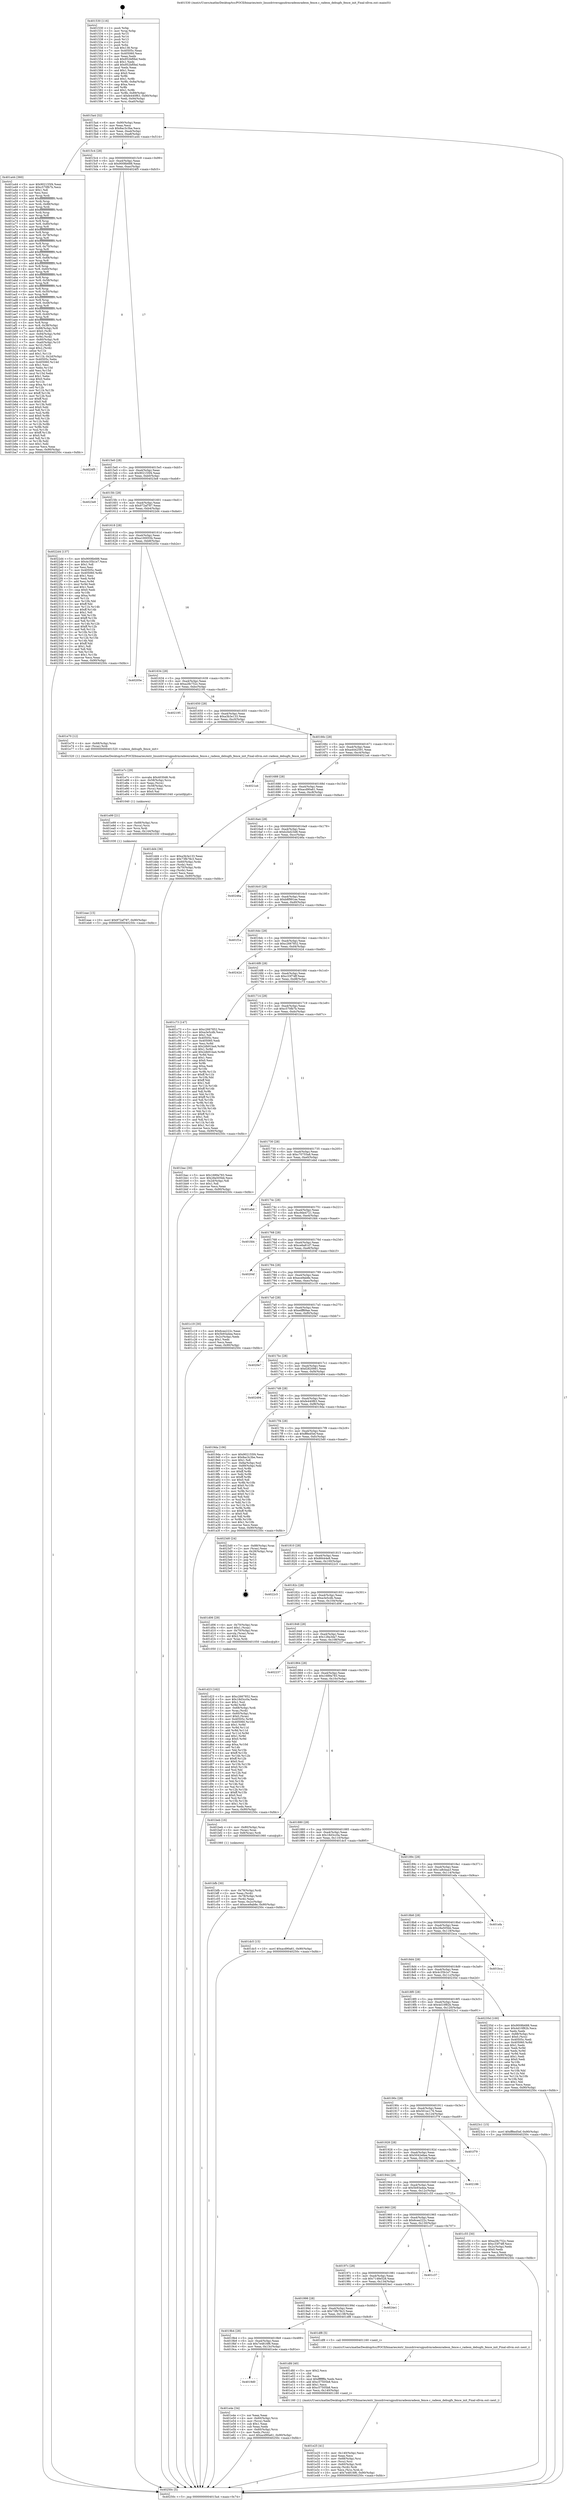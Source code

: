 digraph "0x401530" {
  label = "0x401530 (/mnt/c/Users/mathe/Desktop/tcc/POCII/binaries/extr_linuxdriversgpudrmradeonradeon_fence.c_radeon_debugfs_fence_init_Final-ollvm.out::main(0))"
  labelloc = "t"
  node[shape=record]

  Entry [label="",width=0.3,height=0.3,shape=circle,fillcolor=black,style=filled]
  "0x4015a4" [label="{
     0x4015a4 [32]\l
     | [instrs]\l
     &nbsp;&nbsp;0x4015a4 \<+6\>: mov -0x90(%rbp),%eax\l
     &nbsp;&nbsp;0x4015aa \<+2\>: mov %eax,%ecx\l
     &nbsp;&nbsp;0x4015ac \<+6\>: sub $0x8ac3c3be,%ecx\l
     &nbsp;&nbsp;0x4015b2 \<+6\>: mov %eax,-0xa4(%rbp)\l
     &nbsp;&nbsp;0x4015b8 \<+6\>: mov %ecx,-0xa8(%rbp)\l
     &nbsp;&nbsp;0x4015be \<+6\>: je 0000000000401a44 \<main+0x514\>\l
  }"]
  "0x401a44" [label="{
     0x401a44 [360]\l
     | [instrs]\l
     &nbsp;&nbsp;0x401a44 \<+5\>: mov $0x902155f4,%eax\l
     &nbsp;&nbsp;0x401a49 \<+5\>: mov $0xc570fb7b,%ecx\l
     &nbsp;&nbsp;0x401a4e \<+2\>: mov $0x1,%dl\l
     &nbsp;&nbsp;0x401a50 \<+2\>: xor %esi,%esi\l
     &nbsp;&nbsp;0x401a52 \<+3\>: mov %rsp,%rdi\l
     &nbsp;&nbsp;0x401a55 \<+4\>: add $0xfffffffffffffff0,%rdi\l
     &nbsp;&nbsp;0x401a59 \<+3\>: mov %rdi,%rsp\l
     &nbsp;&nbsp;0x401a5c \<+7\>: mov %rdi,-0x88(%rbp)\l
     &nbsp;&nbsp;0x401a63 \<+3\>: mov %rsp,%rdi\l
     &nbsp;&nbsp;0x401a66 \<+4\>: add $0xfffffffffffffff0,%rdi\l
     &nbsp;&nbsp;0x401a6a \<+3\>: mov %rdi,%rsp\l
     &nbsp;&nbsp;0x401a6d \<+3\>: mov %rsp,%r8\l
     &nbsp;&nbsp;0x401a70 \<+4\>: add $0xfffffffffffffff0,%r8\l
     &nbsp;&nbsp;0x401a74 \<+3\>: mov %r8,%rsp\l
     &nbsp;&nbsp;0x401a77 \<+4\>: mov %r8,-0x80(%rbp)\l
     &nbsp;&nbsp;0x401a7b \<+3\>: mov %rsp,%r8\l
     &nbsp;&nbsp;0x401a7e \<+4\>: add $0xfffffffffffffff0,%r8\l
     &nbsp;&nbsp;0x401a82 \<+3\>: mov %r8,%rsp\l
     &nbsp;&nbsp;0x401a85 \<+4\>: mov %r8,-0x78(%rbp)\l
     &nbsp;&nbsp;0x401a89 \<+3\>: mov %rsp,%r8\l
     &nbsp;&nbsp;0x401a8c \<+4\>: add $0xfffffffffffffff0,%r8\l
     &nbsp;&nbsp;0x401a90 \<+3\>: mov %r8,%rsp\l
     &nbsp;&nbsp;0x401a93 \<+4\>: mov %r8,-0x70(%rbp)\l
     &nbsp;&nbsp;0x401a97 \<+3\>: mov %rsp,%r8\l
     &nbsp;&nbsp;0x401a9a \<+4\>: add $0xfffffffffffffff0,%r8\l
     &nbsp;&nbsp;0x401a9e \<+3\>: mov %r8,%rsp\l
     &nbsp;&nbsp;0x401aa1 \<+4\>: mov %r8,-0x68(%rbp)\l
     &nbsp;&nbsp;0x401aa5 \<+3\>: mov %rsp,%r8\l
     &nbsp;&nbsp;0x401aa8 \<+4\>: add $0xfffffffffffffff0,%r8\l
     &nbsp;&nbsp;0x401aac \<+3\>: mov %r8,%rsp\l
     &nbsp;&nbsp;0x401aaf \<+4\>: mov %r8,-0x60(%rbp)\l
     &nbsp;&nbsp;0x401ab3 \<+3\>: mov %rsp,%r8\l
     &nbsp;&nbsp;0x401ab6 \<+4\>: add $0xfffffffffffffff0,%r8\l
     &nbsp;&nbsp;0x401aba \<+3\>: mov %r8,%rsp\l
     &nbsp;&nbsp;0x401abd \<+4\>: mov %r8,-0x58(%rbp)\l
     &nbsp;&nbsp;0x401ac1 \<+3\>: mov %rsp,%r8\l
     &nbsp;&nbsp;0x401ac4 \<+4\>: add $0xfffffffffffffff0,%r8\l
     &nbsp;&nbsp;0x401ac8 \<+3\>: mov %r8,%rsp\l
     &nbsp;&nbsp;0x401acb \<+4\>: mov %r8,-0x50(%rbp)\l
     &nbsp;&nbsp;0x401acf \<+3\>: mov %rsp,%r8\l
     &nbsp;&nbsp;0x401ad2 \<+4\>: add $0xfffffffffffffff0,%r8\l
     &nbsp;&nbsp;0x401ad6 \<+3\>: mov %r8,%rsp\l
     &nbsp;&nbsp;0x401ad9 \<+4\>: mov %r8,-0x48(%rbp)\l
     &nbsp;&nbsp;0x401add \<+3\>: mov %rsp,%r8\l
     &nbsp;&nbsp;0x401ae0 \<+4\>: add $0xfffffffffffffff0,%r8\l
     &nbsp;&nbsp;0x401ae4 \<+3\>: mov %r8,%rsp\l
     &nbsp;&nbsp;0x401ae7 \<+4\>: mov %r8,-0x40(%rbp)\l
     &nbsp;&nbsp;0x401aeb \<+3\>: mov %rsp,%r8\l
     &nbsp;&nbsp;0x401aee \<+4\>: add $0xfffffffffffffff0,%r8\l
     &nbsp;&nbsp;0x401af2 \<+3\>: mov %r8,%rsp\l
     &nbsp;&nbsp;0x401af5 \<+4\>: mov %r8,-0x38(%rbp)\l
     &nbsp;&nbsp;0x401af9 \<+7\>: mov -0x88(%rbp),%r8\l
     &nbsp;&nbsp;0x401b00 \<+7\>: movl $0x0,(%r8)\l
     &nbsp;&nbsp;0x401b07 \<+7\>: mov -0x94(%rbp),%r9d\l
     &nbsp;&nbsp;0x401b0e \<+3\>: mov %r9d,(%rdi)\l
     &nbsp;&nbsp;0x401b11 \<+4\>: mov -0x80(%rbp),%r8\l
     &nbsp;&nbsp;0x401b15 \<+7\>: mov -0xa0(%rbp),%r10\l
     &nbsp;&nbsp;0x401b1c \<+3\>: mov %r10,(%r8)\l
     &nbsp;&nbsp;0x401b1f \<+3\>: cmpl $0x2,(%rdi)\l
     &nbsp;&nbsp;0x401b22 \<+4\>: setne %r11b\l
     &nbsp;&nbsp;0x401b26 \<+4\>: and $0x1,%r11b\l
     &nbsp;&nbsp;0x401b2a \<+4\>: mov %r11b,-0x2d(%rbp)\l
     &nbsp;&nbsp;0x401b2e \<+7\>: mov 0x40505c,%ebx\l
     &nbsp;&nbsp;0x401b35 \<+8\>: mov 0x405060,%r14d\l
     &nbsp;&nbsp;0x401b3d \<+3\>: sub $0x1,%esi\l
     &nbsp;&nbsp;0x401b40 \<+3\>: mov %ebx,%r15d\l
     &nbsp;&nbsp;0x401b43 \<+3\>: add %esi,%r15d\l
     &nbsp;&nbsp;0x401b46 \<+4\>: imul %r15d,%ebx\l
     &nbsp;&nbsp;0x401b4a \<+3\>: and $0x1,%ebx\l
     &nbsp;&nbsp;0x401b4d \<+3\>: cmp $0x0,%ebx\l
     &nbsp;&nbsp;0x401b50 \<+4\>: sete %r11b\l
     &nbsp;&nbsp;0x401b54 \<+4\>: cmp $0xa,%r14d\l
     &nbsp;&nbsp;0x401b58 \<+4\>: setl %r12b\l
     &nbsp;&nbsp;0x401b5c \<+3\>: mov %r11b,%r13b\l
     &nbsp;&nbsp;0x401b5f \<+4\>: xor $0xff,%r13b\l
     &nbsp;&nbsp;0x401b63 \<+3\>: mov %r12b,%sil\l
     &nbsp;&nbsp;0x401b66 \<+4\>: xor $0xff,%sil\l
     &nbsp;&nbsp;0x401b6a \<+3\>: xor $0x0,%dl\l
     &nbsp;&nbsp;0x401b6d \<+3\>: mov %r13b,%dil\l
     &nbsp;&nbsp;0x401b70 \<+4\>: and $0x0,%dil\l
     &nbsp;&nbsp;0x401b74 \<+3\>: and %dl,%r11b\l
     &nbsp;&nbsp;0x401b77 \<+3\>: mov %sil,%r8b\l
     &nbsp;&nbsp;0x401b7a \<+4\>: and $0x0,%r8b\l
     &nbsp;&nbsp;0x401b7e \<+3\>: and %dl,%r12b\l
     &nbsp;&nbsp;0x401b81 \<+3\>: or %r11b,%dil\l
     &nbsp;&nbsp;0x401b84 \<+3\>: or %r12b,%r8b\l
     &nbsp;&nbsp;0x401b87 \<+3\>: xor %r8b,%dil\l
     &nbsp;&nbsp;0x401b8a \<+3\>: or %sil,%r13b\l
     &nbsp;&nbsp;0x401b8d \<+4\>: xor $0xff,%r13b\l
     &nbsp;&nbsp;0x401b91 \<+3\>: or $0x0,%dl\l
     &nbsp;&nbsp;0x401b94 \<+3\>: and %dl,%r13b\l
     &nbsp;&nbsp;0x401b97 \<+3\>: or %r13b,%dil\l
     &nbsp;&nbsp;0x401b9a \<+4\>: test $0x1,%dil\l
     &nbsp;&nbsp;0x401b9e \<+3\>: cmovne %ecx,%eax\l
     &nbsp;&nbsp;0x401ba1 \<+6\>: mov %eax,-0x90(%rbp)\l
     &nbsp;&nbsp;0x401ba7 \<+5\>: jmp 000000000040250c \<main+0xfdc\>\l
  }"]
  "0x4015c4" [label="{
     0x4015c4 [28]\l
     | [instrs]\l
     &nbsp;&nbsp;0x4015c4 \<+5\>: jmp 00000000004015c9 \<main+0x99\>\l
     &nbsp;&nbsp;0x4015c9 \<+6\>: mov -0xa4(%rbp),%eax\l
     &nbsp;&nbsp;0x4015cf \<+5\>: sub $0x9008b688,%eax\l
     &nbsp;&nbsp;0x4015d4 \<+6\>: mov %eax,-0xac(%rbp)\l
     &nbsp;&nbsp;0x4015da \<+6\>: je 00000000004024f5 \<main+0xfc5\>\l
  }"]
  Exit [label="",width=0.3,height=0.3,shape=circle,fillcolor=black,style=filled,peripheries=2]
  "0x4024f5" [label="{
     0x4024f5\l
  }", style=dashed]
  "0x4015e0" [label="{
     0x4015e0 [28]\l
     | [instrs]\l
     &nbsp;&nbsp;0x4015e0 \<+5\>: jmp 00000000004015e5 \<main+0xb5\>\l
     &nbsp;&nbsp;0x4015e5 \<+6\>: mov -0xa4(%rbp),%eax\l
     &nbsp;&nbsp;0x4015eb \<+5\>: sub $0x902155f4,%eax\l
     &nbsp;&nbsp;0x4015f0 \<+6\>: mov %eax,-0xb0(%rbp)\l
     &nbsp;&nbsp;0x4015f6 \<+6\>: je 00000000004023e8 \<main+0xeb8\>\l
  }"]
  "0x401eae" [label="{
     0x401eae [15]\l
     | [instrs]\l
     &nbsp;&nbsp;0x401eae \<+10\>: movl $0x972af787,-0x90(%rbp)\l
     &nbsp;&nbsp;0x401eb8 \<+5\>: jmp 000000000040250c \<main+0xfdc\>\l
  }"]
  "0x4023e8" [label="{
     0x4023e8\l
  }", style=dashed]
  "0x4015fc" [label="{
     0x4015fc [28]\l
     | [instrs]\l
     &nbsp;&nbsp;0x4015fc \<+5\>: jmp 0000000000401601 \<main+0xd1\>\l
     &nbsp;&nbsp;0x401601 \<+6\>: mov -0xa4(%rbp),%eax\l
     &nbsp;&nbsp;0x401607 \<+5\>: sub $0x972af787,%eax\l
     &nbsp;&nbsp;0x40160c \<+6\>: mov %eax,-0xb4(%rbp)\l
     &nbsp;&nbsp;0x401612 \<+6\>: je 00000000004022d4 \<main+0xda4\>\l
  }"]
  "0x401e99" [label="{
     0x401e99 [21]\l
     | [instrs]\l
     &nbsp;&nbsp;0x401e99 \<+4\>: mov -0x68(%rbp),%rcx\l
     &nbsp;&nbsp;0x401e9d \<+3\>: mov (%rcx),%rcx\l
     &nbsp;&nbsp;0x401ea0 \<+3\>: mov %rcx,%rdi\l
     &nbsp;&nbsp;0x401ea3 \<+6\>: mov %eax,-0x144(%rbp)\l
     &nbsp;&nbsp;0x401ea9 \<+5\>: call 0000000000401030 \<free@plt\>\l
     | [calls]\l
     &nbsp;&nbsp;0x401030 \{1\} (unknown)\l
  }"]
  "0x4022d4" [label="{
     0x4022d4 [137]\l
     | [instrs]\l
     &nbsp;&nbsp;0x4022d4 \<+5\>: mov $0x9008b688,%eax\l
     &nbsp;&nbsp;0x4022d9 \<+5\>: mov $0x4c35b1e7,%ecx\l
     &nbsp;&nbsp;0x4022de \<+2\>: mov $0x1,%dl\l
     &nbsp;&nbsp;0x4022e0 \<+2\>: xor %esi,%esi\l
     &nbsp;&nbsp;0x4022e2 \<+7\>: mov 0x40505c,%edi\l
     &nbsp;&nbsp;0x4022e9 \<+8\>: mov 0x405060,%r8d\l
     &nbsp;&nbsp;0x4022f1 \<+3\>: sub $0x1,%esi\l
     &nbsp;&nbsp;0x4022f4 \<+3\>: mov %edi,%r9d\l
     &nbsp;&nbsp;0x4022f7 \<+3\>: add %esi,%r9d\l
     &nbsp;&nbsp;0x4022fa \<+4\>: imul %r9d,%edi\l
     &nbsp;&nbsp;0x4022fe \<+3\>: and $0x1,%edi\l
     &nbsp;&nbsp;0x402301 \<+3\>: cmp $0x0,%edi\l
     &nbsp;&nbsp;0x402304 \<+4\>: sete %r10b\l
     &nbsp;&nbsp;0x402308 \<+4\>: cmp $0xa,%r8d\l
     &nbsp;&nbsp;0x40230c \<+4\>: setl %r11b\l
     &nbsp;&nbsp;0x402310 \<+3\>: mov %r10b,%bl\l
     &nbsp;&nbsp;0x402313 \<+3\>: xor $0xff,%bl\l
     &nbsp;&nbsp;0x402316 \<+3\>: mov %r11b,%r14b\l
     &nbsp;&nbsp;0x402319 \<+4\>: xor $0xff,%r14b\l
     &nbsp;&nbsp;0x40231d \<+3\>: xor $0x1,%dl\l
     &nbsp;&nbsp;0x402320 \<+3\>: mov %bl,%r15b\l
     &nbsp;&nbsp;0x402323 \<+4\>: and $0xff,%r15b\l
     &nbsp;&nbsp;0x402327 \<+3\>: and %dl,%r10b\l
     &nbsp;&nbsp;0x40232a \<+3\>: mov %r14b,%r12b\l
     &nbsp;&nbsp;0x40232d \<+4\>: and $0xff,%r12b\l
     &nbsp;&nbsp;0x402331 \<+3\>: and %dl,%r11b\l
     &nbsp;&nbsp;0x402334 \<+3\>: or %r10b,%r15b\l
     &nbsp;&nbsp;0x402337 \<+3\>: or %r11b,%r12b\l
     &nbsp;&nbsp;0x40233a \<+3\>: xor %r12b,%r15b\l
     &nbsp;&nbsp;0x40233d \<+3\>: or %r14b,%bl\l
     &nbsp;&nbsp;0x402340 \<+3\>: xor $0xff,%bl\l
     &nbsp;&nbsp;0x402343 \<+3\>: or $0x1,%dl\l
     &nbsp;&nbsp;0x402346 \<+2\>: and %dl,%bl\l
     &nbsp;&nbsp;0x402348 \<+3\>: or %bl,%r15b\l
     &nbsp;&nbsp;0x40234b \<+4\>: test $0x1,%r15b\l
     &nbsp;&nbsp;0x40234f \<+3\>: cmovne %ecx,%eax\l
     &nbsp;&nbsp;0x402352 \<+6\>: mov %eax,-0x90(%rbp)\l
     &nbsp;&nbsp;0x402358 \<+5\>: jmp 000000000040250c \<main+0xfdc\>\l
  }"]
  "0x401618" [label="{
     0x401618 [28]\l
     | [instrs]\l
     &nbsp;&nbsp;0x401618 \<+5\>: jmp 000000000040161d \<main+0xed\>\l
     &nbsp;&nbsp;0x40161d \<+6\>: mov -0xa4(%rbp),%eax\l
     &nbsp;&nbsp;0x401623 \<+5\>: sub $0xa100055b,%eax\l
     &nbsp;&nbsp;0x401628 \<+6\>: mov %eax,-0xb8(%rbp)\l
     &nbsp;&nbsp;0x40162e \<+6\>: je 000000000040205e \<main+0xb2e\>\l
  }"]
  "0x401e7c" [label="{
     0x401e7c [29]\l
     | [instrs]\l
     &nbsp;&nbsp;0x401e7c \<+10\>: movabs $0x4030d6,%rdi\l
     &nbsp;&nbsp;0x401e86 \<+4\>: mov -0x58(%rbp),%rcx\l
     &nbsp;&nbsp;0x401e8a \<+2\>: mov %eax,(%rcx)\l
     &nbsp;&nbsp;0x401e8c \<+4\>: mov -0x58(%rbp),%rcx\l
     &nbsp;&nbsp;0x401e90 \<+2\>: mov (%rcx),%esi\l
     &nbsp;&nbsp;0x401e92 \<+2\>: mov $0x0,%al\l
     &nbsp;&nbsp;0x401e94 \<+5\>: call 0000000000401040 \<printf@plt\>\l
     | [calls]\l
     &nbsp;&nbsp;0x401040 \{1\} (unknown)\l
  }"]
  "0x40205e" [label="{
     0x40205e\l
  }", style=dashed]
  "0x401634" [label="{
     0x401634 [28]\l
     | [instrs]\l
     &nbsp;&nbsp;0x401634 \<+5\>: jmp 0000000000401639 \<main+0x109\>\l
     &nbsp;&nbsp;0x401639 \<+6\>: mov -0xa4(%rbp),%eax\l
     &nbsp;&nbsp;0x40163f \<+5\>: sub $0xa28c752c,%eax\l
     &nbsp;&nbsp;0x401644 \<+6\>: mov %eax,-0xbc(%rbp)\l
     &nbsp;&nbsp;0x40164a \<+6\>: je 0000000000402195 \<main+0xc65\>\l
  }"]
  "0x4019d0" [label="{
     0x4019d0\l
  }", style=dashed]
  "0x402195" [label="{
     0x402195\l
  }", style=dashed]
  "0x401650" [label="{
     0x401650 [28]\l
     | [instrs]\l
     &nbsp;&nbsp;0x401650 \<+5\>: jmp 0000000000401655 \<main+0x125\>\l
     &nbsp;&nbsp;0x401655 \<+6\>: mov -0xa4(%rbp),%eax\l
     &nbsp;&nbsp;0x40165b \<+5\>: sub $0xa3b3e133,%eax\l
     &nbsp;&nbsp;0x401660 \<+6\>: mov %eax,-0xc0(%rbp)\l
     &nbsp;&nbsp;0x401666 \<+6\>: je 0000000000401e70 \<main+0x940\>\l
  }"]
  "0x401e4e" [label="{
     0x401e4e [34]\l
     | [instrs]\l
     &nbsp;&nbsp;0x401e4e \<+2\>: xor %eax,%eax\l
     &nbsp;&nbsp;0x401e50 \<+4\>: mov -0x60(%rbp),%rcx\l
     &nbsp;&nbsp;0x401e54 \<+2\>: mov (%rcx),%edx\l
     &nbsp;&nbsp;0x401e56 \<+3\>: sub $0x1,%eax\l
     &nbsp;&nbsp;0x401e59 \<+2\>: sub %eax,%edx\l
     &nbsp;&nbsp;0x401e5b \<+4\>: mov -0x60(%rbp),%rcx\l
     &nbsp;&nbsp;0x401e5f \<+2\>: mov %edx,(%rcx)\l
     &nbsp;&nbsp;0x401e61 \<+10\>: movl $0xacd90a61,-0x90(%rbp)\l
     &nbsp;&nbsp;0x401e6b \<+5\>: jmp 000000000040250c \<main+0xfdc\>\l
  }"]
  "0x401e70" [label="{
     0x401e70 [12]\l
     | [instrs]\l
     &nbsp;&nbsp;0x401e70 \<+4\>: mov -0x68(%rbp),%rax\l
     &nbsp;&nbsp;0x401e74 \<+3\>: mov (%rax),%rdi\l
     &nbsp;&nbsp;0x401e77 \<+5\>: call 0000000000401520 \<radeon_debugfs_fence_init\>\l
     | [calls]\l
     &nbsp;&nbsp;0x401520 \{1\} (/mnt/c/Users/mathe/Desktop/tcc/POCII/binaries/extr_linuxdriversgpudrmradeonradeon_fence.c_radeon_debugfs_fence_init_Final-ollvm.out::radeon_debugfs_fence_init)\l
  }"]
  "0x40166c" [label="{
     0x40166c [28]\l
     | [instrs]\l
     &nbsp;&nbsp;0x40166c \<+5\>: jmp 0000000000401671 \<main+0x141\>\l
     &nbsp;&nbsp;0x401671 \<+6\>: mov -0xa4(%rbp),%eax\l
     &nbsp;&nbsp;0x401677 \<+5\>: sub $0xa4442591,%eax\l
     &nbsp;&nbsp;0x40167c \<+6\>: mov %eax,-0xc4(%rbp)\l
     &nbsp;&nbsp;0x401682 \<+6\>: je 00000000004021a4 \<main+0xc74\>\l
  }"]
  "0x401e25" [label="{
     0x401e25 [41]\l
     | [instrs]\l
     &nbsp;&nbsp;0x401e25 \<+6\>: mov -0x140(%rbp),%ecx\l
     &nbsp;&nbsp;0x401e2b \<+3\>: imul %eax,%ecx\l
     &nbsp;&nbsp;0x401e2e \<+4\>: mov -0x68(%rbp),%rsi\l
     &nbsp;&nbsp;0x401e32 \<+3\>: mov (%rsi),%rsi\l
     &nbsp;&nbsp;0x401e35 \<+4\>: mov -0x60(%rbp),%rdi\l
     &nbsp;&nbsp;0x401e39 \<+3\>: movslq (%rdi),%rdi\l
     &nbsp;&nbsp;0x401e3c \<+3\>: mov %ecx,(%rsi,%rdi,4)\l
     &nbsp;&nbsp;0x401e3f \<+10\>: movl $0x7e4816f6,-0x90(%rbp)\l
     &nbsp;&nbsp;0x401e49 \<+5\>: jmp 000000000040250c \<main+0xfdc\>\l
  }"]
  "0x4021a4" [label="{
     0x4021a4\l
  }", style=dashed]
  "0x401688" [label="{
     0x401688 [28]\l
     | [instrs]\l
     &nbsp;&nbsp;0x401688 \<+5\>: jmp 000000000040168d \<main+0x15d\>\l
     &nbsp;&nbsp;0x40168d \<+6\>: mov -0xa4(%rbp),%eax\l
     &nbsp;&nbsp;0x401693 \<+5\>: sub $0xacd90a61,%eax\l
     &nbsp;&nbsp;0x401698 \<+6\>: mov %eax,-0xc8(%rbp)\l
     &nbsp;&nbsp;0x40169e \<+6\>: je 0000000000401dd4 \<main+0x8a4\>\l
  }"]
  "0x401dfd" [label="{
     0x401dfd [40]\l
     | [instrs]\l
     &nbsp;&nbsp;0x401dfd \<+5\>: mov $0x2,%ecx\l
     &nbsp;&nbsp;0x401e02 \<+1\>: cltd\l
     &nbsp;&nbsp;0x401e03 \<+2\>: idiv %ecx\l
     &nbsp;&nbsp;0x401e05 \<+6\>: imul $0xfffffffe,%edx,%ecx\l
     &nbsp;&nbsp;0x401e0b \<+6\>: add $0xc57505b8,%ecx\l
     &nbsp;&nbsp;0x401e11 \<+3\>: add $0x1,%ecx\l
     &nbsp;&nbsp;0x401e14 \<+6\>: sub $0xc57505b8,%ecx\l
     &nbsp;&nbsp;0x401e1a \<+6\>: mov %ecx,-0x140(%rbp)\l
     &nbsp;&nbsp;0x401e20 \<+5\>: call 0000000000401160 \<next_i\>\l
     | [calls]\l
     &nbsp;&nbsp;0x401160 \{1\} (/mnt/c/Users/mathe/Desktop/tcc/POCII/binaries/extr_linuxdriversgpudrmradeonradeon_fence.c_radeon_debugfs_fence_init_Final-ollvm.out::next_i)\l
  }"]
  "0x401dd4" [label="{
     0x401dd4 [36]\l
     | [instrs]\l
     &nbsp;&nbsp;0x401dd4 \<+5\>: mov $0xa3b3e133,%eax\l
     &nbsp;&nbsp;0x401dd9 \<+5\>: mov $0x73fb78c3,%ecx\l
     &nbsp;&nbsp;0x401dde \<+4\>: mov -0x60(%rbp),%rdx\l
     &nbsp;&nbsp;0x401de2 \<+2\>: mov (%rdx),%esi\l
     &nbsp;&nbsp;0x401de4 \<+4\>: mov -0x70(%rbp),%rdx\l
     &nbsp;&nbsp;0x401de8 \<+2\>: cmp (%rdx),%esi\l
     &nbsp;&nbsp;0x401dea \<+3\>: cmovl %ecx,%eax\l
     &nbsp;&nbsp;0x401ded \<+6\>: mov %eax,-0x90(%rbp)\l
     &nbsp;&nbsp;0x401df3 \<+5\>: jmp 000000000040250c \<main+0xfdc\>\l
  }"]
  "0x4016a4" [label="{
     0x4016a4 [28]\l
     | [instrs]\l
     &nbsp;&nbsp;0x4016a4 \<+5\>: jmp 00000000004016a9 \<main+0x179\>\l
     &nbsp;&nbsp;0x4016a9 \<+6\>: mov -0xa4(%rbp),%eax\l
     &nbsp;&nbsp;0x4016af \<+5\>: sub $0xb2bd23d8,%eax\l
     &nbsp;&nbsp;0x4016b4 \<+6\>: mov %eax,-0xcc(%rbp)\l
     &nbsp;&nbsp;0x4016ba \<+6\>: je 000000000040246a \<main+0xf3a\>\l
  }"]
  "0x4019b4" [label="{
     0x4019b4 [28]\l
     | [instrs]\l
     &nbsp;&nbsp;0x4019b4 \<+5\>: jmp 00000000004019b9 \<main+0x489\>\l
     &nbsp;&nbsp;0x4019b9 \<+6\>: mov -0xa4(%rbp),%eax\l
     &nbsp;&nbsp;0x4019bf \<+5\>: sub $0x7e4816f6,%eax\l
     &nbsp;&nbsp;0x4019c4 \<+6\>: mov %eax,-0x13c(%rbp)\l
     &nbsp;&nbsp;0x4019ca \<+6\>: je 0000000000401e4e \<main+0x91e\>\l
  }"]
  "0x40246a" [label="{
     0x40246a\l
  }", style=dashed]
  "0x4016c0" [label="{
     0x4016c0 [28]\l
     | [instrs]\l
     &nbsp;&nbsp;0x4016c0 \<+5\>: jmp 00000000004016c5 \<main+0x195\>\l
     &nbsp;&nbsp;0x4016c5 \<+6\>: mov -0xa4(%rbp),%eax\l
     &nbsp;&nbsp;0x4016cb \<+5\>: sub $0xb8f991ee,%eax\l
     &nbsp;&nbsp;0x4016d0 \<+6\>: mov %eax,-0xd0(%rbp)\l
     &nbsp;&nbsp;0x4016d6 \<+6\>: je 0000000000401f1e \<main+0x9ee\>\l
  }"]
  "0x401df8" [label="{
     0x401df8 [5]\l
     | [instrs]\l
     &nbsp;&nbsp;0x401df8 \<+5\>: call 0000000000401160 \<next_i\>\l
     | [calls]\l
     &nbsp;&nbsp;0x401160 \{1\} (/mnt/c/Users/mathe/Desktop/tcc/POCII/binaries/extr_linuxdriversgpudrmradeonradeon_fence.c_radeon_debugfs_fence_init_Final-ollvm.out::next_i)\l
  }"]
  "0x401f1e" [label="{
     0x401f1e\l
  }", style=dashed]
  "0x4016dc" [label="{
     0x4016dc [28]\l
     | [instrs]\l
     &nbsp;&nbsp;0x4016dc \<+5\>: jmp 00000000004016e1 \<main+0x1b1\>\l
     &nbsp;&nbsp;0x4016e1 \<+6\>: mov -0xa4(%rbp),%eax\l
     &nbsp;&nbsp;0x4016e7 \<+5\>: sub $0xc2667852,%eax\l
     &nbsp;&nbsp;0x4016ec \<+6\>: mov %eax,-0xd4(%rbp)\l
     &nbsp;&nbsp;0x4016f2 \<+6\>: je 000000000040242d \<main+0xefd\>\l
  }"]
  "0x401998" [label="{
     0x401998 [28]\l
     | [instrs]\l
     &nbsp;&nbsp;0x401998 \<+5\>: jmp 000000000040199d \<main+0x46d\>\l
     &nbsp;&nbsp;0x40199d \<+6\>: mov -0xa4(%rbp),%eax\l
     &nbsp;&nbsp;0x4019a3 \<+5\>: sub $0x73fb78c3,%eax\l
     &nbsp;&nbsp;0x4019a8 \<+6\>: mov %eax,-0x138(%rbp)\l
     &nbsp;&nbsp;0x4019ae \<+6\>: je 0000000000401df8 \<main+0x8c8\>\l
  }"]
  "0x40242d" [label="{
     0x40242d\l
  }", style=dashed]
  "0x4016f8" [label="{
     0x4016f8 [28]\l
     | [instrs]\l
     &nbsp;&nbsp;0x4016f8 \<+5\>: jmp 00000000004016fd \<main+0x1cd\>\l
     &nbsp;&nbsp;0x4016fd \<+6\>: mov -0xa4(%rbp),%eax\l
     &nbsp;&nbsp;0x401703 \<+5\>: sub $0xc33f74ff,%eax\l
     &nbsp;&nbsp;0x401708 \<+6\>: mov %eax,-0xd8(%rbp)\l
     &nbsp;&nbsp;0x40170e \<+6\>: je 0000000000401c73 \<main+0x743\>\l
  }"]
  "0x4024e1" [label="{
     0x4024e1\l
  }", style=dashed]
  "0x401c73" [label="{
     0x401c73 [147]\l
     | [instrs]\l
     &nbsp;&nbsp;0x401c73 \<+5\>: mov $0xc2667852,%eax\l
     &nbsp;&nbsp;0x401c78 \<+5\>: mov $0xa3e5cdb,%ecx\l
     &nbsp;&nbsp;0x401c7d \<+2\>: mov $0x1,%dl\l
     &nbsp;&nbsp;0x401c7f \<+7\>: mov 0x40505c,%esi\l
     &nbsp;&nbsp;0x401c86 \<+7\>: mov 0x405060,%edi\l
     &nbsp;&nbsp;0x401c8d \<+3\>: mov %esi,%r8d\l
     &nbsp;&nbsp;0x401c90 \<+7\>: sub $0x2db91ba4,%r8d\l
     &nbsp;&nbsp;0x401c97 \<+4\>: sub $0x1,%r8d\l
     &nbsp;&nbsp;0x401c9b \<+7\>: add $0x2db91ba4,%r8d\l
     &nbsp;&nbsp;0x401ca2 \<+4\>: imul %r8d,%esi\l
     &nbsp;&nbsp;0x401ca6 \<+3\>: and $0x1,%esi\l
     &nbsp;&nbsp;0x401ca9 \<+3\>: cmp $0x0,%esi\l
     &nbsp;&nbsp;0x401cac \<+4\>: sete %r9b\l
     &nbsp;&nbsp;0x401cb0 \<+3\>: cmp $0xa,%edi\l
     &nbsp;&nbsp;0x401cb3 \<+4\>: setl %r10b\l
     &nbsp;&nbsp;0x401cb7 \<+3\>: mov %r9b,%r11b\l
     &nbsp;&nbsp;0x401cba \<+4\>: xor $0xff,%r11b\l
     &nbsp;&nbsp;0x401cbe \<+3\>: mov %r10b,%bl\l
     &nbsp;&nbsp;0x401cc1 \<+3\>: xor $0xff,%bl\l
     &nbsp;&nbsp;0x401cc4 \<+3\>: xor $0x1,%dl\l
     &nbsp;&nbsp;0x401cc7 \<+3\>: mov %r11b,%r14b\l
     &nbsp;&nbsp;0x401cca \<+4\>: and $0xff,%r14b\l
     &nbsp;&nbsp;0x401cce \<+3\>: and %dl,%r9b\l
     &nbsp;&nbsp;0x401cd1 \<+3\>: mov %bl,%r15b\l
     &nbsp;&nbsp;0x401cd4 \<+4\>: and $0xff,%r15b\l
     &nbsp;&nbsp;0x401cd8 \<+3\>: and %dl,%r10b\l
     &nbsp;&nbsp;0x401cdb \<+3\>: or %r9b,%r14b\l
     &nbsp;&nbsp;0x401cde \<+3\>: or %r10b,%r15b\l
     &nbsp;&nbsp;0x401ce1 \<+3\>: xor %r15b,%r14b\l
     &nbsp;&nbsp;0x401ce4 \<+3\>: or %bl,%r11b\l
     &nbsp;&nbsp;0x401ce7 \<+4\>: xor $0xff,%r11b\l
     &nbsp;&nbsp;0x401ceb \<+3\>: or $0x1,%dl\l
     &nbsp;&nbsp;0x401cee \<+3\>: and %dl,%r11b\l
     &nbsp;&nbsp;0x401cf1 \<+3\>: or %r11b,%r14b\l
     &nbsp;&nbsp;0x401cf4 \<+4\>: test $0x1,%r14b\l
     &nbsp;&nbsp;0x401cf8 \<+3\>: cmovne %ecx,%eax\l
     &nbsp;&nbsp;0x401cfb \<+6\>: mov %eax,-0x90(%rbp)\l
     &nbsp;&nbsp;0x401d01 \<+5\>: jmp 000000000040250c \<main+0xfdc\>\l
  }"]
  "0x401714" [label="{
     0x401714 [28]\l
     | [instrs]\l
     &nbsp;&nbsp;0x401714 \<+5\>: jmp 0000000000401719 \<main+0x1e9\>\l
     &nbsp;&nbsp;0x401719 \<+6\>: mov -0xa4(%rbp),%eax\l
     &nbsp;&nbsp;0x40171f \<+5\>: sub $0xc570fb7b,%eax\l
     &nbsp;&nbsp;0x401724 \<+6\>: mov %eax,-0xdc(%rbp)\l
     &nbsp;&nbsp;0x40172a \<+6\>: je 0000000000401bac \<main+0x67c\>\l
  }"]
  "0x40197c" [label="{
     0x40197c [28]\l
     | [instrs]\l
     &nbsp;&nbsp;0x40197c \<+5\>: jmp 0000000000401981 \<main+0x451\>\l
     &nbsp;&nbsp;0x401981 \<+6\>: mov -0xa4(%rbp),%eax\l
     &nbsp;&nbsp;0x401987 \<+5\>: sub $0x7148e528,%eax\l
     &nbsp;&nbsp;0x40198c \<+6\>: mov %eax,-0x134(%rbp)\l
     &nbsp;&nbsp;0x401992 \<+6\>: je 00000000004024e1 \<main+0xfb1\>\l
  }"]
  "0x401bac" [label="{
     0x401bac [30]\l
     | [instrs]\l
     &nbsp;&nbsp;0x401bac \<+5\>: mov $0x1689a783,%eax\l
     &nbsp;&nbsp;0x401bb1 \<+5\>: mov $0x28a505bb,%ecx\l
     &nbsp;&nbsp;0x401bb6 \<+3\>: mov -0x2d(%rbp),%dl\l
     &nbsp;&nbsp;0x401bb9 \<+3\>: test $0x1,%dl\l
     &nbsp;&nbsp;0x401bbc \<+3\>: cmovne %ecx,%eax\l
     &nbsp;&nbsp;0x401bbf \<+6\>: mov %eax,-0x90(%rbp)\l
     &nbsp;&nbsp;0x401bc5 \<+5\>: jmp 000000000040250c \<main+0xfdc\>\l
  }"]
  "0x401730" [label="{
     0x401730 [28]\l
     | [instrs]\l
     &nbsp;&nbsp;0x401730 \<+5\>: jmp 0000000000401735 \<main+0x205\>\l
     &nbsp;&nbsp;0x401735 \<+6\>: mov -0xa4(%rbp),%eax\l
     &nbsp;&nbsp;0x40173b \<+5\>: sub $0xc70755a8,%eax\l
     &nbsp;&nbsp;0x401740 \<+6\>: mov %eax,-0xe0(%rbp)\l
     &nbsp;&nbsp;0x401746 \<+6\>: je 0000000000401ebd \<main+0x98d\>\l
  }"]
  "0x401c37" [label="{
     0x401c37\l
  }", style=dashed]
  "0x401ebd" [label="{
     0x401ebd\l
  }", style=dashed]
  "0x40174c" [label="{
     0x40174c [28]\l
     | [instrs]\l
     &nbsp;&nbsp;0x40174c \<+5\>: jmp 0000000000401751 \<main+0x221\>\l
     &nbsp;&nbsp;0x401751 \<+6\>: mov -0xa4(%rbp),%eax\l
     &nbsp;&nbsp;0x401757 \<+5\>: sub $0xc9de4721,%eax\l
     &nbsp;&nbsp;0x40175c \<+6\>: mov %eax,-0xe4(%rbp)\l
     &nbsp;&nbsp;0x401762 \<+6\>: je 0000000000401fd4 \<main+0xaa4\>\l
  }"]
  "0x401d23" [label="{
     0x401d23 [162]\l
     | [instrs]\l
     &nbsp;&nbsp;0x401d23 \<+5\>: mov $0xc2667852,%ecx\l
     &nbsp;&nbsp;0x401d28 \<+5\>: mov $0x18d3cc0a,%edx\l
     &nbsp;&nbsp;0x401d2d \<+3\>: mov $0x1,%sil\l
     &nbsp;&nbsp;0x401d30 \<+3\>: xor %r8d,%r8d\l
     &nbsp;&nbsp;0x401d33 \<+4\>: mov -0x68(%rbp),%rdi\l
     &nbsp;&nbsp;0x401d37 \<+3\>: mov %rax,(%rdi)\l
     &nbsp;&nbsp;0x401d3a \<+4\>: mov -0x60(%rbp),%rax\l
     &nbsp;&nbsp;0x401d3e \<+6\>: movl $0x0,(%rax)\l
     &nbsp;&nbsp;0x401d44 \<+8\>: mov 0x40505c,%r9d\l
     &nbsp;&nbsp;0x401d4c \<+8\>: mov 0x405060,%r10d\l
     &nbsp;&nbsp;0x401d54 \<+4\>: sub $0x1,%r8d\l
     &nbsp;&nbsp;0x401d58 \<+3\>: mov %r9d,%r11d\l
     &nbsp;&nbsp;0x401d5b \<+3\>: add %r8d,%r11d\l
     &nbsp;&nbsp;0x401d5e \<+4\>: imul %r11d,%r9d\l
     &nbsp;&nbsp;0x401d62 \<+4\>: and $0x1,%r9d\l
     &nbsp;&nbsp;0x401d66 \<+4\>: cmp $0x0,%r9d\l
     &nbsp;&nbsp;0x401d6a \<+3\>: sete %bl\l
     &nbsp;&nbsp;0x401d6d \<+4\>: cmp $0xa,%r10d\l
     &nbsp;&nbsp;0x401d71 \<+4\>: setl %r14b\l
     &nbsp;&nbsp;0x401d75 \<+3\>: mov %bl,%r15b\l
     &nbsp;&nbsp;0x401d78 \<+4\>: xor $0xff,%r15b\l
     &nbsp;&nbsp;0x401d7c \<+3\>: mov %r14b,%r12b\l
     &nbsp;&nbsp;0x401d7f \<+4\>: xor $0xff,%r12b\l
     &nbsp;&nbsp;0x401d83 \<+4\>: xor $0x0,%sil\l
     &nbsp;&nbsp;0x401d87 \<+3\>: mov %r15b,%r13b\l
     &nbsp;&nbsp;0x401d8a \<+4\>: and $0x0,%r13b\l
     &nbsp;&nbsp;0x401d8e \<+3\>: and %sil,%bl\l
     &nbsp;&nbsp;0x401d91 \<+3\>: mov %r12b,%al\l
     &nbsp;&nbsp;0x401d94 \<+2\>: and $0x0,%al\l
     &nbsp;&nbsp;0x401d96 \<+3\>: and %sil,%r14b\l
     &nbsp;&nbsp;0x401d99 \<+3\>: or %bl,%r13b\l
     &nbsp;&nbsp;0x401d9c \<+3\>: or %r14b,%al\l
     &nbsp;&nbsp;0x401d9f \<+3\>: xor %al,%r13b\l
     &nbsp;&nbsp;0x401da2 \<+3\>: or %r12b,%r15b\l
     &nbsp;&nbsp;0x401da5 \<+4\>: xor $0xff,%r15b\l
     &nbsp;&nbsp;0x401da9 \<+4\>: or $0x0,%sil\l
     &nbsp;&nbsp;0x401dad \<+3\>: and %sil,%r15b\l
     &nbsp;&nbsp;0x401db0 \<+3\>: or %r15b,%r13b\l
     &nbsp;&nbsp;0x401db3 \<+4\>: test $0x1,%r13b\l
     &nbsp;&nbsp;0x401db7 \<+3\>: cmovne %edx,%ecx\l
     &nbsp;&nbsp;0x401dba \<+6\>: mov %ecx,-0x90(%rbp)\l
     &nbsp;&nbsp;0x401dc0 \<+5\>: jmp 000000000040250c \<main+0xfdc\>\l
  }"]
  "0x401fd4" [label="{
     0x401fd4\l
  }", style=dashed]
  "0x401768" [label="{
     0x401768 [28]\l
     | [instrs]\l
     &nbsp;&nbsp;0x401768 \<+5\>: jmp 000000000040176d \<main+0x23d\>\l
     &nbsp;&nbsp;0x40176d \<+6\>: mov -0xa4(%rbp),%eax\l
     &nbsp;&nbsp;0x401773 \<+5\>: sub $0xce6a81d7,%eax\l
     &nbsp;&nbsp;0x401778 \<+6\>: mov %eax,-0xe8(%rbp)\l
     &nbsp;&nbsp;0x40177e \<+6\>: je 000000000040204f \<main+0xb1f\>\l
  }"]
  "0x401960" [label="{
     0x401960 [28]\l
     | [instrs]\l
     &nbsp;&nbsp;0x401960 \<+5\>: jmp 0000000000401965 \<main+0x435\>\l
     &nbsp;&nbsp;0x401965 \<+6\>: mov -0xa4(%rbp),%eax\l
     &nbsp;&nbsp;0x40196b \<+5\>: sub $0x6cee222c,%eax\l
     &nbsp;&nbsp;0x401970 \<+6\>: mov %eax,-0x130(%rbp)\l
     &nbsp;&nbsp;0x401976 \<+6\>: je 0000000000401c37 \<main+0x707\>\l
  }"]
  "0x40204f" [label="{
     0x40204f\l
  }", style=dashed]
  "0x401784" [label="{
     0x401784 [28]\l
     | [instrs]\l
     &nbsp;&nbsp;0x401784 \<+5\>: jmp 0000000000401789 \<main+0x259\>\l
     &nbsp;&nbsp;0x401789 \<+6\>: mov -0xa4(%rbp),%eax\l
     &nbsp;&nbsp;0x40178f \<+5\>: sub $0xece9ab8e,%eax\l
     &nbsp;&nbsp;0x401794 \<+6\>: mov %eax,-0xec(%rbp)\l
     &nbsp;&nbsp;0x40179a \<+6\>: je 0000000000401c19 \<main+0x6e9\>\l
  }"]
  "0x401c55" [label="{
     0x401c55 [30]\l
     | [instrs]\l
     &nbsp;&nbsp;0x401c55 \<+5\>: mov $0xa28c752c,%eax\l
     &nbsp;&nbsp;0x401c5a \<+5\>: mov $0xc33f74ff,%ecx\l
     &nbsp;&nbsp;0x401c5f \<+3\>: mov -0x2c(%rbp),%edx\l
     &nbsp;&nbsp;0x401c62 \<+3\>: cmp $0x0,%edx\l
     &nbsp;&nbsp;0x401c65 \<+3\>: cmove %ecx,%eax\l
     &nbsp;&nbsp;0x401c68 \<+6\>: mov %eax,-0x90(%rbp)\l
     &nbsp;&nbsp;0x401c6e \<+5\>: jmp 000000000040250c \<main+0xfdc\>\l
  }"]
  "0x401c19" [label="{
     0x401c19 [30]\l
     | [instrs]\l
     &nbsp;&nbsp;0x401c19 \<+5\>: mov $0x6cee222c,%eax\l
     &nbsp;&nbsp;0x401c1e \<+5\>: mov $0x5b93a4ea,%ecx\l
     &nbsp;&nbsp;0x401c23 \<+3\>: mov -0x2c(%rbp),%edx\l
     &nbsp;&nbsp;0x401c26 \<+3\>: cmp $0x1,%edx\l
     &nbsp;&nbsp;0x401c29 \<+3\>: cmovl %ecx,%eax\l
     &nbsp;&nbsp;0x401c2c \<+6\>: mov %eax,-0x90(%rbp)\l
     &nbsp;&nbsp;0x401c32 \<+5\>: jmp 000000000040250c \<main+0xfdc\>\l
  }"]
  "0x4017a0" [label="{
     0x4017a0 [28]\l
     | [instrs]\l
     &nbsp;&nbsp;0x4017a0 \<+5\>: jmp 00000000004017a5 \<main+0x275\>\l
     &nbsp;&nbsp;0x4017a5 \<+6\>: mov -0xa4(%rbp),%eax\l
     &nbsp;&nbsp;0x4017ab \<+5\>: sub $0xedff69ae,%eax\l
     &nbsp;&nbsp;0x4017b0 \<+6\>: mov %eax,-0xf0(%rbp)\l
     &nbsp;&nbsp;0x4017b6 \<+6\>: je 00000000004020e7 \<main+0xbb7\>\l
  }"]
  "0x401944" [label="{
     0x401944 [28]\l
     | [instrs]\l
     &nbsp;&nbsp;0x401944 \<+5\>: jmp 0000000000401949 \<main+0x419\>\l
     &nbsp;&nbsp;0x401949 \<+6\>: mov -0xa4(%rbp),%eax\l
     &nbsp;&nbsp;0x40194f \<+5\>: sub $0x5b93a4ea,%eax\l
     &nbsp;&nbsp;0x401954 \<+6\>: mov %eax,-0x12c(%rbp)\l
     &nbsp;&nbsp;0x40195a \<+6\>: je 0000000000401c55 \<main+0x725\>\l
  }"]
  "0x4020e7" [label="{
     0x4020e7\l
  }", style=dashed]
  "0x4017bc" [label="{
     0x4017bc [28]\l
     | [instrs]\l
     &nbsp;&nbsp;0x4017bc \<+5\>: jmp 00000000004017c1 \<main+0x291\>\l
     &nbsp;&nbsp;0x4017c1 \<+6\>: mov -0xa4(%rbp),%eax\l
     &nbsp;&nbsp;0x4017c7 \<+5\>: sub $0xf2820981,%eax\l
     &nbsp;&nbsp;0x4017cc \<+6\>: mov %eax,-0xf4(%rbp)\l
     &nbsp;&nbsp;0x4017d2 \<+6\>: je 0000000000402494 \<main+0xf64\>\l
  }"]
  "0x402186" [label="{
     0x402186\l
  }", style=dashed]
  "0x402494" [label="{
     0x402494\l
  }", style=dashed]
  "0x4017d8" [label="{
     0x4017d8 [28]\l
     | [instrs]\l
     &nbsp;&nbsp;0x4017d8 \<+5\>: jmp 00000000004017dd \<main+0x2ad\>\l
     &nbsp;&nbsp;0x4017dd \<+6\>: mov -0xa4(%rbp),%eax\l
     &nbsp;&nbsp;0x4017e3 \<+5\>: sub $0xfe440f63,%eax\l
     &nbsp;&nbsp;0x4017e8 \<+6\>: mov %eax,-0xf8(%rbp)\l
     &nbsp;&nbsp;0x4017ee \<+6\>: je 00000000004019da \<main+0x4aa\>\l
  }"]
  "0x401928" [label="{
     0x401928 [28]\l
     | [instrs]\l
     &nbsp;&nbsp;0x401928 \<+5\>: jmp 000000000040192d \<main+0x3fd\>\l
     &nbsp;&nbsp;0x40192d \<+6\>: mov -0xa4(%rbp),%eax\l
     &nbsp;&nbsp;0x401933 \<+5\>: sub $0x5042e6ee,%eax\l
     &nbsp;&nbsp;0x401938 \<+6\>: mov %eax,-0x128(%rbp)\l
     &nbsp;&nbsp;0x40193e \<+6\>: je 0000000000402186 \<main+0xc56\>\l
  }"]
  "0x4019da" [label="{
     0x4019da [106]\l
     | [instrs]\l
     &nbsp;&nbsp;0x4019da \<+5\>: mov $0x902155f4,%eax\l
     &nbsp;&nbsp;0x4019df \<+5\>: mov $0x8ac3c3be,%ecx\l
     &nbsp;&nbsp;0x4019e4 \<+2\>: mov $0x1,%dl\l
     &nbsp;&nbsp;0x4019e6 \<+7\>: mov -0x8a(%rbp),%sil\l
     &nbsp;&nbsp;0x4019ed \<+7\>: mov -0x89(%rbp),%dil\l
     &nbsp;&nbsp;0x4019f4 \<+3\>: mov %sil,%r8b\l
     &nbsp;&nbsp;0x4019f7 \<+4\>: xor $0xff,%r8b\l
     &nbsp;&nbsp;0x4019fb \<+3\>: mov %dil,%r9b\l
     &nbsp;&nbsp;0x4019fe \<+4\>: xor $0xff,%r9b\l
     &nbsp;&nbsp;0x401a02 \<+3\>: xor $0x0,%dl\l
     &nbsp;&nbsp;0x401a05 \<+3\>: mov %r8b,%r10b\l
     &nbsp;&nbsp;0x401a08 \<+4\>: and $0x0,%r10b\l
     &nbsp;&nbsp;0x401a0c \<+3\>: and %dl,%sil\l
     &nbsp;&nbsp;0x401a0f \<+3\>: mov %r9b,%r11b\l
     &nbsp;&nbsp;0x401a12 \<+4\>: and $0x0,%r11b\l
     &nbsp;&nbsp;0x401a16 \<+3\>: and %dl,%dil\l
     &nbsp;&nbsp;0x401a19 \<+3\>: or %sil,%r10b\l
     &nbsp;&nbsp;0x401a1c \<+3\>: or %dil,%r11b\l
     &nbsp;&nbsp;0x401a1f \<+3\>: xor %r11b,%r10b\l
     &nbsp;&nbsp;0x401a22 \<+3\>: or %r9b,%r8b\l
     &nbsp;&nbsp;0x401a25 \<+4\>: xor $0xff,%r8b\l
     &nbsp;&nbsp;0x401a29 \<+3\>: or $0x0,%dl\l
     &nbsp;&nbsp;0x401a2c \<+3\>: and %dl,%r8b\l
     &nbsp;&nbsp;0x401a2f \<+3\>: or %r8b,%r10b\l
     &nbsp;&nbsp;0x401a32 \<+4\>: test $0x1,%r10b\l
     &nbsp;&nbsp;0x401a36 \<+3\>: cmovne %ecx,%eax\l
     &nbsp;&nbsp;0x401a39 \<+6\>: mov %eax,-0x90(%rbp)\l
     &nbsp;&nbsp;0x401a3f \<+5\>: jmp 000000000040250c \<main+0xfdc\>\l
  }"]
  "0x4017f4" [label="{
     0x4017f4 [28]\l
     | [instrs]\l
     &nbsp;&nbsp;0x4017f4 \<+5\>: jmp 00000000004017f9 \<main+0x2c9\>\l
     &nbsp;&nbsp;0x4017f9 \<+6\>: mov -0xa4(%rbp),%eax\l
     &nbsp;&nbsp;0x4017ff \<+5\>: sub $0xff8ed5ef,%eax\l
     &nbsp;&nbsp;0x401804 \<+6\>: mov %eax,-0xfc(%rbp)\l
     &nbsp;&nbsp;0x40180a \<+6\>: je 00000000004023d0 \<main+0xea0\>\l
  }"]
  "0x40250c" [label="{
     0x40250c [5]\l
     | [instrs]\l
     &nbsp;&nbsp;0x40250c \<+5\>: jmp 00000000004015a4 \<main+0x74\>\l
  }"]
  "0x401530" [label="{
     0x401530 [116]\l
     | [instrs]\l
     &nbsp;&nbsp;0x401530 \<+1\>: push %rbp\l
     &nbsp;&nbsp;0x401531 \<+3\>: mov %rsp,%rbp\l
     &nbsp;&nbsp;0x401534 \<+2\>: push %r15\l
     &nbsp;&nbsp;0x401536 \<+2\>: push %r14\l
     &nbsp;&nbsp;0x401538 \<+2\>: push %r13\l
     &nbsp;&nbsp;0x40153a \<+2\>: push %r12\l
     &nbsp;&nbsp;0x40153c \<+1\>: push %rbx\l
     &nbsp;&nbsp;0x40153d \<+7\>: sub $0x138,%rsp\l
     &nbsp;&nbsp;0x401544 \<+7\>: mov 0x40505c,%eax\l
     &nbsp;&nbsp;0x40154b \<+7\>: mov 0x405060,%ecx\l
     &nbsp;&nbsp;0x401552 \<+2\>: mov %eax,%edx\l
     &nbsp;&nbsp;0x401554 \<+6\>: sub $0x952bf0bd,%edx\l
     &nbsp;&nbsp;0x40155a \<+3\>: sub $0x1,%edx\l
     &nbsp;&nbsp;0x40155d \<+6\>: add $0x952bf0bd,%edx\l
     &nbsp;&nbsp;0x401563 \<+3\>: imul %edx,%eax\l
     &nbsp;&nbsp;0x401566 \<+3\>: and $0x1,%eax\l
     &nbsp;&nbsp;0x401569 \<+3\>: cmp $0x0,%eax\l
     &nbsp;&nbsp;0x40156c \<+4\>: sete %r8b\l
     &nbsp;&nbsp;0x401570 \<+4\>: and $0x1,%r8b\l
     &nbsp;&nbsp;0x401574 \<+7\>: mov %r8b,-0x8a(%rbp)\l
     &nbsp;&nbsp;0x40157b \<+3\>: cmp $0xa,%ecx\l
     &nbsp;&nbsp;0x40157e \<+4\>: setl %r8b\l
     &nbsp;&nbsp;0x401582 \<+4\>: and $0x1,%r8b\l
     &nbsp;&nbsp;0x401586 \<+7\>: mov %r8b,-0x89(%rbp)\l
     &nbsp;&nbsp;0x40158d \<+10\>: movl $0xfe440f63,-0x90(%rbp)\l
     &nbsp;&nbsp;0x401597 \<+6\>: mov %edi,-0x94(%rbp)\l
     &nbsp;&nbsp;0x40159d \<+7\>: mov %rsi,-0xa0(%rbp)\l
  }"]
  "0x401f79" [label="{
     0x401f79\l
  }", style=dashed]
  "0x40190c" [label="{
     0x40190c [28]\l
     | [instrs]\l
     &nbsp;&nbsp;0x40190c \<+5\>: jmp 0000000000401911 \<main+0x3e1\>\l
     &nbsp;&nbsp;0x401911 \<+6\>: mov -0xa4(%rbp),%eax\l
     &nbsp;&nbsp;0x401917 \<+5\>: sub $0x501ec176,%eax\l
     &nbsp;&nbsp;0x40191c \<+6\>: mov %eax,-0x124(%rbp)\l
     &nbsp;&nbsp;0x401922 \<+6\>: je 0000000000401f79 \<main+0xa49\>\l
  }"]
  "0x4023d0" [label="{
     0x4023d0 [24]\l
     | [instrs]\l
     &nbsp;&nbsp;0x4023d0 \<+7\>: mov -0x88(%rbp),%rax\l
     &nbsp;&nbsp;0x4023d7 \<+2\>: mov (%rax),%eax\l
     &nbsp;&nbsp;0x4023d9 \<+4\>: lea -0x28(%rbp),%rsp\l
     &nbsp;&nbsp;0x4023dd \<+1\>: pop %rbx\l
     &nbsp;&nbsp;0x4023de \<+2\>: pop %r12\l
     &nbsp;&nbsp;0x4023e0 \<+2\>: pop %r13\l
     &nbsp;&nbsp;0x4023e2 \<+2\>: pop %r14\l
     &nbsp;&nbsp;0x4023e4 \<+2\>: pop %r15\l
     &nbsp;&nbsp;0x4023e6 \<+1\>: pop %rbp\l
     &nbsp;&nbsp;0x4023e7 \<+1\>: ret\l
  }"]
  "0x401810" [label="{
     0x401810 [28]\l
     | [instrs]\l
     &nbsp;&nbsp;0x401810 \<+5\>: jmp 0000000000401815 \<main+0x2e5\>\l
     &nbsp;&nbsp;0x401815 \<+6\>: mov -0xa4(%rbp),%eax\l
     &nbsp;&nbsp;0x40181b \<+5\>: sub $0x88444e8,%eax\l
     &nbsp;&nbsp;0x401820 \<+6\>: mov %eax,-0x100(%rbp)\l
     &nbsp;&nbsp;0x401826 \<+6\>: je 00000000004022c5 \<main+0xd95\>\l
  }"]
  "0x4023c1" [label="{
     0x4023c1 [15]\l
     | [instrs]\l
     &nbsp;&nbsp;0x4023c1 \<+10\>: movl $0xff8ed5ef,-0x90(%rbp)\l
     &nbsp;&nbsp;0x4023cb \<+5\>: jmp 000000000040250c \<main+0xfdc\>\l
  }"]
  "0x4022c5" [label="{
     0x4022c5\l
  }", style=dashed]
  "0x40182c" [label="{
     0x40182c [28]\l
     | [instrs]\l
     &nbsp;&nbsp;0x40182c \<+5\>: jmp 0000000000401831 \<main+0x301\>\l
     &nbsp;&nbsp;0x401831 \<+6\>: mov -0xa4(%rbp),%eax\l
     &nbsp;&nbsp;0x401837 \<+5\>: sub $0xa3e5cdb,%eax\l
     &nbsp;&nbsp;0x40183c \<+6\>: mov %eax,-0x104(%rbp)\l
     &nbsp;&nbsp;0x401842 \<+6\>: je 0000000000401d06 \<main+0x7d6\>\l
  }"]
  "0x4018f0" [label="{
     0x4018f0 [28]\l
     | [instrs]\l
     &nbsp;&nbsp;0x4018f0 \<+5\>: jmp 00000000004018f5 \<main+0x3c5\>\l
     &nbsp;&nbsp;0x4018f5 \<+6\>: mov -0xa4(%rbp),%eax\l
     &nbsp;&nbsp;0x4018fb \<+5\>: sub $0x4d10f82b,%eax\l
     &nbsp;&nbsp;0x401900 \<+6\>: mov %eax,-0x120(%rbp)\l
     &nbsp;&nbsp;0x401906 \<+6\>: je 00000000004023c1 \<main+0xe91\>\l
  }"]
  "0x401d06" [label="{
     0x401d06 [29]\l
     | [instrs]\l
     &nbsp;&nbsp;0x401d06 \<+4\>: mov -0x70(%rbp),%rax\l
     &nbsp;&nbsp;0x401d0a \<+6\>: movl $0x1,(%rax)\l
     &nbsp;&nbsp;0x401d10 \<+4\>: mov -0x70(%rbp),%rax\l
     &nbsp;&nbsp;0x401d14 \<+3\>: movslq (%rax),%rax\l
     &nbsp;&nbsp;0x401d17 \<+4\>: shl $0x2,%rax\l
     &nbsp;&nbsp;0x401d1b \<+3\>: mov %rax,%rdi\l
     &nbsp;&nbsp;0x401d1e \<+5\>: call 0000000000401050 \<malloc@plt\>\l
     | [calls]\l
     &nbsp;&nbsp;0x401050 \{1\} (unknown)\l
  }"]
  "0x401848" [label="{
     0x401848 [28]\l
     | [instrs]\l
     &nbsp;&nbsp;0x401848 \<+5\>: jmp 000000000040184d \<main+0x31d\>\l
     &nbsp;&nbsp;0x40184d \<+6\>: mov -0xa4(%rbp),%eax\l
     &nbsp;&nbsp;0x401853 \<+5\>: sub $0x128a3da7,%eax\l
     &nbsp;&nbsp;0x401858 \<+6\>: mov %eax,-0x108(%rbp)\l
     &nbsp;&nbsp;0x40185e \<+6\>: je 0000000000402237 \<main+0xd07\>\l
  }"]
  "0x40235d" [label="{
     0x40235d [100]\l
     | [instrs]\l
     &nbsp;&nbsp;0x40235d \<+5\>: mov $0x9008b688,%eax\l
     &nbsp;&nbsp;0x402362 \<+5\>: mov $0x4d10f82b,%ecx\l
     &nbsp;&nbsp;0x402367 \<+2\>: xor %edx,%edx\l
     &nbsp;&nbsp;0x402369 \<+7\>: mov -0x88(%rbp),%rsi\l
     &nbsp;&nbsp;0x402370 \<+6\>: movl $0x0,(%rsi)\l
     &nbsp;&nbsp;0x402376 \<+7\>: mov 0x40505c,%edi\l
     &nbsp;&nbsp;0x40237d \<+8\>: mov 0x405060,%r8d\l
     &nbsp;&nbsp;0x402385 \<+3\>: sub $0x1,%edx\l
     &nbsp;&nbsp;0x402388 \<+3\>: mov %edi,%r9d\l
     &nbsp;&nbsp;0x40238b \<+3\>: add %edx,%r9d\l
     &nbsp;&nbsp;0x40238e \<+4\>: imul %r9d,%edi\l
     &nbsp;&nbsp;0x402392 \<+3\>: and $0x1,%edi\l
     &nbsp;&nbsp;0x402395 \<+3\>: cmp $0x0,%edi\l
     &nbsp;&nbsp;0x402398 \<+4\>: sete %r10b\l
     &nbsp;&nbsp;0x40239c \<+4\>: cmp $0xa,%r8d\l
     &nbsp;&nbsp;0x4023a0 \<+4\>: setl %r11b\l
     &nbsp;&nbsp;0x4023a4 \<+3\>: mov %r10b,%bl\l
     &nbsp;&nbsp;0x4023a7 \<+3\>: and %r11b,%bl\l
     &nbsp;&nbsp;0x4023aa \<+3\>: xor %r11b,%r10b\l
     &nbsp;&nbsp;0x4023ad \<+3\>: or %r10b,%bl\l
     &nbsp;&nbsp;0x4023b0 \<+3\>: test $0x1,%bl\l
     &nbsp;&nbsp;0x4023b3 \<+3\>: cmovne %ecx,%eax\l
     &nbsp;&nbsp;0x4023b6 \<+6\>: mov %eax,-0x90(%rbp)\l
     &nbsp;&nbsp;0x4023bc \<+5\>: jmp 000000000040250c \<main+0xfdc\>\l
  }"]
  "0x402237" [label="{
     0x402237\l
  }", style=dashed]
  "0x401864" [label="{
     0x401864 [28]\l
     | [instrs]\l
     &nbsp;&nbsp;0x401864 \<+5\>: jmp 0000000000401869 \<main+0x339\>\l
     &nbsp;&nbsp;0x401869 \<+6\>: mov -0xa4(%rbp),%eax\l
     &nbsp;&nbsp;0x40186f \<+5\>: sub $0x1689a783,%eax\l
     &nbsp;&nbsp;0x401874 \<+6\>: mov %eax,-0x10c(%rbp)\l
     &nbsp;&nbsp;0x40187a \<+6\>: je 0000000000401beb \<main+0x6bb\>\l
  }"]
  "0x4018d4" [label="{
     0x4018d4 [28]\l
     | [instrs]\l
     &nbsp;&nbsp;0x4018d4 \<+5\>: jmp 00000000004018d9 \<main+0x3a9\>\l
     &nbsp;&nbsp;0x4018d9 \<+6\>: mov -0xa4(%rbp),%eax\l
     &nbsp;&nbsp;0x4018df \<+5\>: sub $0x4c35b1e7,%eax\l
     &nbsp;&nbsp;0x4018e4 \<+6\>: mov %eax,-0x11c(%rbp)\l
     &nbsp;&nbsp;0x4018ea \<+6\>: je 000000000040235d \<main+0xe2d\>\l
  }"]
  "0x401beb" [label="{
     0x401beb [16]\l
     | [instrs]\l
     &nbsp;&nbsp;0x401beb \<+4\>: mov -0x80(%rbp),%rax\l
     &nbsp;&nbsp;0x401bef \<+3\>: mov (%rax),%rax\l
     &nbsp;&nbsp;0x401bf2 \<+4\>: mov 0x8(%rax),%rdi\l
     &nbsp;&nbsp;0x401bf6 \<+5\>: call 0000000000401060 \<atoi@plt\>\l
     | [calls]\l
     &nbsp;&nbsp;0x401060 \{1\} (unknown)\l
  }"]
  "0x401880" [label="{
     0x401880 [28]\l
     | [instrs]\l
     &nbsp;&nbsp;0x401880 \<+5\>: jmp 0000000000401885 \<main+0x355\>\l
     &nbsp;&nbsp;0x401885 \<+6\>: mov -0xa4(%rbp),%eax\l
     &nbsp;&nbsp;0x40188b \<+5\>: sub $0x18d3cc0a,%eax\l
     &nbsp;&nbsp;0x401890 \<+6\>: mov %eax,-0x110(%rbp)\l
     &nbsp;&nbsp;0x401896 \<+6\>: je 0000000000401dc5 \<main+0x895\>\l
  }"]
  "0x401bfb" [label="{
     0x401bfb [30]\l
     | [instrs]\l
     &nbsp;&nbsp;0x401bfb \<+4\>: mov -0x78(%rbp),%rdi\l
     &nbsp;&nbsp;0x401bff \<+2\>: mov %eax,(%rdi)\l
     &nbsp;&nbsp;0x401c01 \<+4\>: mov -0x78(%rbp),%rdi\l
     &nbsp;&nbsp;0x401c05 \<+2\>: mov (%rdi),%eax\l
     &nbsp;&nbsp;0x401c07 \<+3\>: mov %eax,-0x2c(%rbp)\l
     &nbsp;&nbsp;0x401c0a \<+10\>: movl $0xece9ab8e,-0x90(%rbp)\l
     &nbsp;&nbsp;0x401c14 \<+5\>: jmp 000000000040250c \<main+0xfdc\>\l
  }"]
  "0x401bca" [label="{
     0x401bca\l
  }", style=dashed]
  "0x401dc5" [label="{
     0x401dc5 [15]\l
     | [instrs]\l
     &nbsp;&nbsp;0x401dc5 \<+10\>: movl $0xacd90a61,-0x90(%rbp)\l
     &nbsp;&nbsp;0x401dcf \<+5\>: jmp 000000000040250c \<main+0xfdc\>\l
  }"]
  "0x40189c" [label="{
     0x40189c [28]\l
     | [instrs]\l
     &nbsp;&nbsp;0x40189c \<+5\>: jmp 00000000004018a1 \<main+0x371\>\l
     &nbsp;&nbsp;0x4018a1 \<+6\>: mov -0xa4(%rbp),%eax\l
     &nbsp;&nbsp;0x4018a7 \<+5\>: sub $0x1a8cbaa3,%eax\l
     &nbsp;&nbsp;0x4018ac \<+6\>: mov %eax,-0x114(%rbp)\l
     &nbsp;&nbsp;0x4018b2 \<+6\>: je 0000000000401efa \<main+0x9ca\>\l
  }"]
  "0x4018b8" [label="{
     0x4018b8 [28]\l
     | [instrs]\l
     &nbsp;&nbsp;0x4018b8 \<+5\>: jmp 00000000004018bd \<main+0x38d\>\l
     &nbsp;&nbsp;0x4018bd \<+6\>: mov -0xa4(%rbp),%eax\l
     &nbsp;&nbsp;0x4018c3 \<+5\>: sub $0x28a505bb,%eax\l
     &nbsp;&nbsp;0x4018c8 \<+6\>: mov %eax,-0x118(%rbp)\l
     &nbsp;&nbsp;0x4018ce \<+6\>: je 0000000000401bca \<main+0x69a\>\l
  }"]
  "0x401efa" [label="{
     0x401efa\l
  }", style=dashed]
  Entry -> "0x401530" [label=" 1"]
  "0x4015a4" -> "0x401a44" [label=" 1"]
  "0x4015a4" -> "0x4015c4" [label=" 17"]
  "0x4023d0" -> Exit [label=" 1"]
  "0x4015c4" -> "0x4024f5" [label=" 0"]
  "0x4015c4" -> "0x4015e0" [label=" 17"]
  "0x4023c1" -> "0x40250c" [label=" 1"]
  "0x4015e0" -> "0x4023e8" [label=" 0"]
  "0x4015e0" -> "0x4015fc" [label=" 17"]
  "0x40235d" -> "0x40250c" [label=" 1"]
  "0x4015fc" -> "0x4022d4" [label=" 1"]
  "0x4015fc" -> "0x401618" [label=" 16"]
  "0x4022d4" -> "0x40250c" [label=" 1"]
  "0x401618" -> "0x40205e" [label=" 0"]
  "0x401618" -> "0x401634" [label=" 16"]
  "0x401eae" -> "0x40250c" [label=" 1"]
  "0x401634" -> "0x402195" [label=" 0"]
  "0x401634" -> "0x401650" [label=" 16"]
  "0x401e99" -> "0x401eae" [label=" 1"]
  "0x401650" -> "0x401e70" [label=" 1"]
  "0x401650" -> "0x40166c" [label=" 15"]
  "0x401e7c" -> "0x401e99" [label=" 1"]
  "0x40166c" -> "0x4021a4" [label=" 0"]
  "0x40166c" -> "0x401688" [label=" 15"]
  "0x401e4e" -> "0x40250c" [label=" 1"]
  "0x401688" -> "0x401dd4" [label=" 2"]
  "0x401688" -> "0x4016a4" [label=" 13"]
  "0x4019b4" -> "0x4019d0" [label=" 0"]
  "0x4016a4" -> "0x40246a" [label=" 0"]
  "0x4016a4" -> "0x4016c0" [label=" 13"]
  "0x4019b4" -> "0x401e4e" [label=" 1"]
  "0x4016c0" -> "0x401f1e" [label=" 0"]
  "0x4016c0" -> "0x4016dc" [label=" 13"]
  "0x401e70" -> "0x401e7c" [label=" 1"]
  "0x4016dc" -> "0x40242d" [label=" 0"]
  "0x4016dc" -> "0x4016f8" [label=" 13"]
  "0x401dfd" -> "0x401e25" [label=" 1"]
  "0x4016f8" -> "0x401c73" [label=" 1"]
  "0x4016f8" -> "0x401714" [label=" 12"]
  "0x401df8" -> "0x401dfd" [label=" 1"]
  "0x401714" -> "0x401bac" [label=" 1"]
  "0x401714" -> "0x401730" [label=" 11"]
  "0x401998" -> "0x401df8" [label=" 1"]
  "0x401730" -> "0x401ebd" [label=" 0"]
  "0x401730" -> "0x40174c" [label=" 11"]
  "0x401e25" -> "0x40250c" [label=" 1"]
  "0x40174c" -> "0x401fd4" [label=" 0"]
  "0x40174c" -> "0x401768" [label=" 11"]
  "0x40197c" -> "0x4024e1" [label=" 0"]
  "0x401768" -> "0x40204f" [label=" 0"]
  "0x401768" -> "0x401784" [label=" 11"]
  "0x401998" -> "0x4019b4" [label=" 1"]
  "0x401784" -> "0x401c19" [label=" 1"]
  "0x401784" -> "0x4017a0" [label=" 10"]
  "0x401960" -> "0x40197c" [label=" 2"]
  "0x4017a0" -> "0x4020e7" [label=" 0"]
  "0x4017a0" -> "0x4017bc" [label=" 10"]
  "0x40197c" -> "0x401998" [label=" 2"]
  "0x4017bc" -> "0x402494" [label=" 0"]
  "0x4017bc" -> "0x4017d8" [label=" 10"]
  "0x401dd4" -> "0x40250c" [label=" 2"]
  "0x4017d8" -> "0x4019da" [label=" 1"]
  "0x4017d8" -> "0x4017f4" [label=" 9"]
  "0x4019da" -> "0x40250c" [label=" 1"]
  "0x401530" -> "0x4015a4" [label=" 1"]
  "0x40250c" -> "0x4015a4" [label=" 17"]
  "0x401d23" -> "0x40250c" [label=" 1"]
  "0x401a44" -> "0x40250c" [label=" 1"]
  "0x401bac" -> "0x40250c" [label=" 1"]
  "0x401d06" -> "0x401d23" [label=" 1"]
  "0x4017f4" -> "0x4023d0" [label=" 1"]
  "0x4017f4" -> "0x401810" [label=" 8"]
  "0x401c55" -> "0x40250c" [label=" 1"]
  "0x401810" -> "0x4022c5" [label=" 0"]
  "0x401810" -> "0x40182c" [label=" 8"]
  "0x401944" -> "0x401960" [label=" 2"]
  "0x40182c" -> "0x401d06" [label=" 1"]
  "0x40182c" -> "0x401848" [label=" 7"]
  "0x401960" -> "0x401c37" [label=" 0"]
  "0x401848" -> "0x402237" [label=" 0"]
  "0x401848" -> "0x401864" [label=" 7"]
  "0x401928" -> "0x401944" [label=" 3"]
  "0x401864" -> "0x401beb" [label=" 1"]
  "0x401864" -> "0x401880" [label=" 6"]
  "0x401beb" -> "0x401bfb" [label=" 1"]
  "0x401bfb" -> "0x40250c" [label=" 1"]
  "0x401c19" -> "0x40250c" [label=" 1"]
  "0x401dc5" -> "0x40250c" [label=" 1"]
  "0x401880" -> "0x401dc5" [label=" 1"]
  "0x401880" -> "0x40189c" [label=" 5"]
  "0x40190c" -> "0x401928" [label=" 3"]
  "0x40189c" -> "0x401efa" [label=" 0"]
  "0x40189c" -> "0x4018b8" [label=" 5"]
  "0x40190c" -> "0x401f79" [label=" 0"]
  "0x4018b8" -> "0x401bca" [label=" 0"]
  "0x4018b8" -> "0x4018d4" [label=" 5"]
  "0x401928" -> "0x402186" [label=" 0"]
  "0x4018d4" -> "0x40235d" [label=" 1"]
  "0x4018d4" -> "0x4018f0" [label=" 4"]
  "0x401944" -> "0x401c55" [label=" 1"]
  "0x4018f0" -> "0x4023c1" [label=" 1"]
  "0x4018f0" -> "0x40190c" [label=" 3"]
  "0x401c73" -> "0x40250c" [label=" 1"]
}
